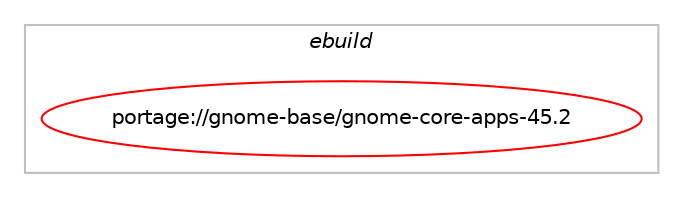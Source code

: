 digraph prolog {

# *************
# Graph options
# *************

newrank=true;
concentrate=true;
compound=true;
graph [rankdir=LR,fontname=Helvetica,fontsize=10,ranksep=1.5];#, ranksep=2.5, nodesep=0.2];
edge  [arrowhead=vee];
node  [fontname=Helvetica,fontsize=10];

# **********
# The ebuild
# **********

subgraph cluster_leftcol {
color=gray;
label=<<i>ebuild</i>>;
id [label="portage://gnome-base/gnome-core-apps-45.2", color=red, width=4, href="../gnome-base/gnome-core-apps-45.2.svg"];
}

# ****************
# The dependencies
# ****************

subgraph cluster_midcol {
color=gray;
label=<<i>dependencies</i>>;
subgraph cluster_compile {
fillcolor="#eeeeee";
style=filled;
label=<<i>compile</i>>;
}
subgraph cluster_compileandrun {
fillcolor="#eeeeee";
style=filled;
label=<<i>compile and run</i>>;
}
subgraph cluster_run {
fillcolor="#eeeeee";
style=filled;
label=<<i>run</i>>;
# *** BEGIN UNKNOWN DEPENDENCY TYPE (TODO) ***
# id -> equal(any_of_group([package_dependency(portage://gnome-base/gnome-core-apps-45.2,run,no,app-editors,gnome-text-editor,greaterequal,[45.1,,,45.1],[],[]),package_dependency(portage://gnome-base/gnome-core-apps-45.2,run,no,app-editors,gedit,greaterequal,[46.1,,,46.1],[],[])]))
# *** END UNKNOWN DEPENDENCY TYPE (TODO) ***

# *** BEGIN UNKNOWN DEPENDENCY TYPE (TODO) ***
# id -> equal(any_of_group([package_dependency(portage://gnome-base/gnome-core-apps-45.2,run,no,x11-terms,gnome-terminal,greaterequal,[3.50.1,,,3.50.1],[],[]),package_dependency(portage://gnome-base/gnome-core-apps-45.2,run,no,gui-apps,gnome-console,greaterequal,[45.0,,,45.0],[],[])]))
# *** END UNKNOWN DEPENDENCY TYPE (TODO) ***

# *** BEGIN UNKNOWN DEPENDENCY TYPE (TODO) ***
# id -> equal(use_conditional_group(positive,bluetooth,portage://gnome-base/gnome-core-apps-45.2,[package_dependency(portage://gnome-base/gnome-core-apps-45.2,run,no,net-wireless,gnome-bluetooth,greaterequal,[42.7,,,42.7],[],[])]))
# *** END UNKNOWN DEPENDENCY TYPE (TODO) ***

# *** BEGIN UNKNOWN DEPENDENCY TYPE (TODO) ***
# id -> equal(package_dependency(portage://gnome-base/gnome-core-apps-45.2,run,no,app-crypt,gcr,greaterequal,[3.41.1,,,3.41.1],[slot(0)],[]))
# *** END UNKNOWN DEPENDENCY TYPE (TODO) ***

# *** BEGIN UNKNOWN DEPENDENCY TYPE (TODO) ***
# id -> equal(package_dependency(portage://gnome-base/gnome-core-apps-45.2,run,no,app-crypt,gcr,greaterequal,[4.1.0,,,4.1.0],[slot(4)],[]))
# *** END UNKNOWN DEPENDENCY TYPE (TODO) ***

# *** BEGIN UNKNOWN DEPENDENCY TYPE (TODO) ***
# id -> equal(package_dependency(portage://gnome-base/gnome-core-apps-45.2,run,no,app-text,evince,greaterequal,[45.0,,,45.0],[],[]))
# *** END UNKNOWN DEPENDENCY TYPE (TODO) ***

# *** BEGIN UNKNOWN DEPENDENCY TYPE (TODO) ***
# id -> equal(package_dependency(portage://gnome-base/gnome-core-apps-45.2,run,no,gnome-base,gnome-control-center,greaterequal,[45.1,,,45.1],[],[use(optenable(cups),none)]))
# *** END UNKNOWN DEPENDENCY TYPE (TODO) ***

# *** BEGIN UNKNOWN DEPENDENCY TYPE (TODO) ***
# id -> equal(package_dependency(portage://gnome-base/gnome-core-apps-45.2,run,no,gnome-base,gnome-core-libs,greaterequal,[45.2,,,45.2],[],[use(optenable(cups),none)]))
# *** END UNKNOWN DEPENDENCY TYPE (TODO) ***

# *** BEGIN UNKNOWN DEPENDENCY TYPE (TODO) ***
# id -> equal(package_dependency(portage://gnome-base/gnome-core-apps-45.2,run,no,gnome-base,gnome-keyring,greaterequal,[42.1,,,42.1],[],[]))
# *** END UNKNOWN DEPENDENCY TYPE (TODO) ***

# *** BEGIN UNKNOWN DEPENDENCY TYPE (TODO) ***
# id -> equal(package_dependency(portage://gnome-base/gnome-core-apps-45.2,run,no,gnome-base,gnome-session,greaterequal,[45.0,,,45.0],[],[]))
# *** END UNKNOWN DEPENDENCY TYPE (TODO) ***

# *** BEGIN UNKNOWN DEPENDENCY TYPE (TODO) ***
# id -> equal(package_dependency(portage://gnome-base/gnome-core-apps-45.2,run,no,gnome-base,gnome-settings-daemon,greaterequal,[45.0,,,45.0],[],[use(optenable(cups),none)]))
# *** END UNKNOWN DEPENDENCY TYPE (TODO) ***

# *** BEGIN UNKNOWN DEPENDENCY TYPE (TODO) ***
# id -> equal(package_dependency(portage://gnome-base/gnome-core-apps-45.2,run,no,gnome-base,nautilus,greaterequal,[45.2,,,45.2],[],[]))
# *** END UNKNOWN DEPENDENCY TYPE (TODO) ***

# *** BEGIN UNKNOWN DEPENDENCY TYPE (TODO) ***
# id -> equal(package_dependency(portage://gnome-base/gnome-core-apps-45.2,run,no,gnome-extra,evolution-data-server,greaterequal,[3.50.2,,,3.50.2],[],[]))
# *** END UNKNOWN DEPENDENCY TYPE (TODO) ***

# *** BEGIN UNKNOWN DEPENDENCY TYPE (TODO) ***
# id -> equal(package_dependency(portage://gnome-base/gnome-core-apps-45.2,run,no,gnome-extra,gnome-color-manager,greaterequal,[3.36.0,,,3.36.0],[],[]))
# *** END UNKNOWN DEPENDENCY TYPE (TODO) ***

# *** BEGIN UNKNOWN DEPENDENCY TYPE (TODO) ***
# id -> equal(package_dependency(portage://gnome-base/gnome-core-apps-45.2,run,no,gnome-extra,gnome-contacts,greaterequal,[45.0,,,45.0],[],[]))
# *** END UNKNOWN DEPENDENCY TYPE (TODO) ***

# *** BEGIN UNKNOWN DEPENDENCY TYPE (TODO) ***
# id -> equal(package_dependency(portage://gnome-base/gnome-core-apps-45.2,run,no,gnome-extra,gnome-user-docs,greaterequal,[45.1,,,45.1],[],[]))
# *** END UNKNOWN DEPENDENCY TYPE (TODO) ***

# *** BEGIN UNKNOWN DEPENDENCY TYPE (TODO) ***
# id -> equal(package_dependency(portage://gnome-base/gnome-core-apps-45.2,run,no,gnome-extra,yelp,greaterequal,[42.2,,,42.2],[],[]))
# *** END UNKNOWN DEPENDENCY TYPE (TODO) ***

# *** BEGIN UNKNOWN DEPENDENCY TYPE (TODO) ***
# id -> equal(package_dependency(portage://gnome-base/gnome-core-apps-45.2,run,no,media-gfx,eog,greaterequal,[45.1,,,45.1],[],[]))
# *** END UNKNOWN DEPENDENCY TYPE (TODO) ***

# *** BEGIN UNKNOWN DEPENDENCY TYPE (TODO) ***
# id -> equal(package_dependency(portage://gnome-base/gnome-core-apps-45.2,run,no,media-video,totem,greaterequal,[43.0,,,43.0],[],[]))
# *** END UNKNOWN DEPENDENCY TYPE (TODO) ***

# *** BEGIN UNKNOWN DEPENDENCY TYPE (TODO) ***
# id -> equal(package_dependency(portage://gnome-base/gnome-core-apps-45.2,run,no,net-libs,glib-networking,greaterequal,[2.78.0,,,2.78.0],[],[]))
# *** END UNKNOWN DEPENDENCY TYPE (TODO) ***

# *** BEGIN UNKNOWN DEPENDENCY TYPE (TODO) ***
# id -> equal(package_dependency(portage://gnome-base/gnome-core-apps-45.2,run,no,x11-themes,adwaita-icon-theme,greaterequal,[45.0,,,45.0],[],[]))
# *** END UNKNOWN DEPENDENCY TYPE (TODO) ***

}
}

# **************
# The candidates
# **************

subgraph cluster_choices {
rank=same;
color=gray;
label=<<i>candidates</i>>;

}

}

